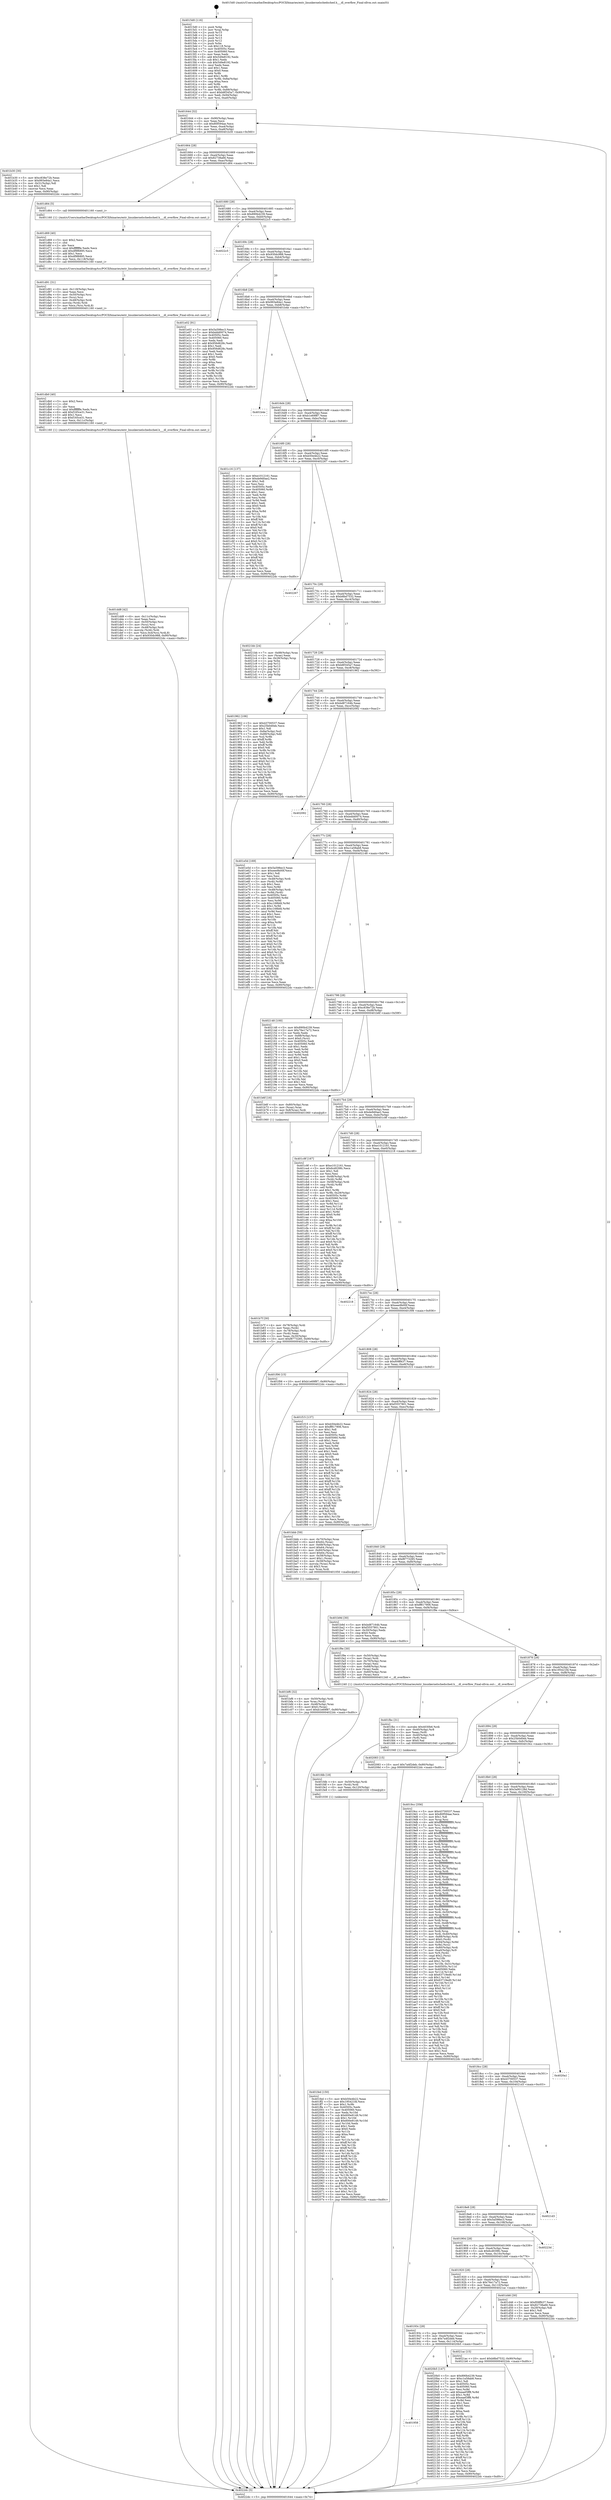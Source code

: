 digraph "0x4015d0" {
  label = "0x4015d0 (/mnt/c/Users/mathe/Desktop/tcc/POCII/binaries/extr_linuxkernelschedsched.h___dl_overflow_Final-ollvm.out::main(0))"
  labelloc = "t"
  node[shape=record]

  Entry [label="",width=0.3,height=0.3,shape=circle,fillcolor=black,style=filled]
  "0x401644" [label="{
     0x401644 [32]\l
     | [instrs]\l
     &nbsp;&nbsp;0x401644 \<+6\>: mov -0x90(%rbp),%eax\l
     &nbsp;&nbsp;0x40164a \<+2\>: mov %eax,%ecx\l
     &nbsp;&nbsp;0x40164c \<+6\>: sub $0x80f594ae,%ecx\l
     &nbsp;&nbsp;0x401652 \<+6\>: mov %eax,-0xa4(%rbp)\l
     &nbsp;&nbsp;0x401658 \<+6\>: mov %ecx,-0xa8(%rbp)\l
     &nbsp;&nbsp;0x40165e \<+6\>: je 0000000000401b30 \<main+0x560\>\l
  }"]
  "0x401b30" [label="{
     0x401b30 [30]\l
     | [instrs]\l
     &nbsp;&nbsp;0x401b30 \<+5\>: mov $0xc838e72b,%eax\l
     &nbsp;&nbsp;0x401b35 \<+5\>: mov $0x993e84a1,%ecx\l
     &nbsp;&nbsp;0x401b3a \<+3\>: mov -0x31(%rbp),%dl\l
     &nbsp;&nbsp;0x401b3d \<+3\>: test $0x1,%dl\l
     &nbsp;&nbsp;0x401b40 \<+3\>: cmovne %ecx,%eax\l
     &nbsp;&nbsp;0x401b43 \<+6\>: mov %eax,-0x90(%rbp)\l
     &nbsp;&nbsp;0x401b49 \<+5\>: jmp 00000000004022dc \<main+0xd0c\>\l
  }"]
  "0x401664" [label="{
     0x401664 [28]\l
     | [instrs]\l
     &nbsp;&nbsp;0x401664 \<+5\>: jmp 0000000000401669 \<main+0x99\>\l
     &nbsp;&nbsp;0x401669 \<+6\>: mov -0xa4(%rbp),%eax\l
     &nbsp;&nbsp;0x40166f \<+5\>: sub $0x82738a66,%eax\l
     &nbsp;&nbsp;0x401674 \<+6\>: mov %eax,-0xac(%rbp)\l
     &nbsp;&nbsp;0x40167a \<+6\>: je 0000000000401d64 \<main+0x794\>\l
  }"]
  Exit [label="",width=0.3,height=0.3,shape=circle,fillcolor=black,style=filled,peripheries=2]
  "0x401d64" [label="{
     0x401d64 [5]\l
     | [instrs]\l
     &nbsp;&nbsp;0x401d64 \<+5\>: call 0000000000401160 \<next_i\>\l
     | [calls]\l
     &nbsp;&nbsp;0x401160 \{1\} (/mnt/c/Users/mathe/Desktop/tcc/POCII/binaries/extr_linuxkernelschedsched.h___dl_overflow_Final-ollvm.out::next_i)\l
  }"]
  "0x401680" [label="{
     0x401680 [28]\l
     | [instrs]\l
     &nbsp;&nbsp;0x401680 \<+5\>: jmp 0000000000401685 \<main+0xb5\>\l
     &nbsp;&nbsp;0x401685 \<+6\>: mov -0xa4(%rbp),%eax\l
     &nbsp;&nbsp;0x40168b \<+5\>: sub $0x890b4239,%eax\l
     &nbsp;&nbsp;0x401690 \<+6\>: mov %eax,-0xb0(%rbp)\l
     &nbsp;&nbsp;0x401696 \<+6\>: je 00000000004022c5 \<main+0xcf5\>\l
  }"]
  "0x401958" [label="{
     0x401958\l
  }", style=dashed]
  "0x4022c5" [label="{
     0x4022c5\l
  }", style=dashed]
  "0x40169c" [label="{
     0x40169c [28]\l
     | [instrs]\l
     &nbsp;&nbsp;0x40169c \<+5\>: jmp 00000000004016a1 \<main+0xd1\>\l
     &nbsp;&nbsp;0x4016a1 \<+6\>: mov -0xa4(%rbp),%eax\l
     &nbsp;&nbsp;0x4016a7 \<+5\>: sub $0x930dc988,%eax\l
     &nbsp;&nbsp;0x4016ac \<+6\>: mov %eax,-0xb4(%rbp)\l
     &nbsp;&nbsp;0x4016b2 \<+6\>: je 0000000000401e02 \<main+0x832\>\l
  }"]
  "0x4020b5" [label="{
     0x4020b5 [147]\l
     | [instrs]\l
     &nbsp;&nbsp;0x4020b5 \<+5\>: mov $0x890b4239,%eax\l
     &nbsp;&nbsp;0x4020ba \<+5\>: mov $0xc1a58ab8,%ecx\l
     &nbsp;&nbsp;0x4020bf \<+2\>: mov $0x1,%dl\l
     &nbsp;&nbsp;0x4020c1 \<+7\>: mov 0x40505c,%esi\l
     &nbsp;&nbsp;0x4020c8 \<+7\>: mov 0x405060,%edi\l
     &nbsp;&nbsp;0x4020cf \<+3\>: mov %esi,%r8d\l
     &nbsp;&nbsp;0x4020d2 \<+7\>: add $0xeaef3ff8,%r8d\l
     &nbsp;&nbsp;0x4020d9 \<+4\>: sub $0x1,%r8d\l
     &nbsp;&nbsp;0x4020dd \<+7\>: sub $0xeaef3ff8,%r8d\l
     &nbsp;&nbsp;0x4020e4 \<+4\>: imul %r8d,%esi\l
     &nbsp;&nbsp;0x4020e8 \<+3\>: and $0x1,%esi\l
     &nbsp;&nbsp;0x4020eb \<+3\>: cmp $0x0,%esi\l
     &nbsp;&nbsp;0x4020ee \<+4\>: sete %r9b\l
     &nbsp;&nbsp;0x4020f2 \<+3\>: cmp $0xa,%edi\l
     &nbsp;&nbsp;0x4020f5 \<+4\>: setl %r10b\l
     &nbsp;&nbsp;0x4020f9 \<+3\>: mov %r9b,%r11b\l
     &nbsp;&nbsp;0x4020fc \<+4\>: xor $0xff,%r11b\l
     &nbsp;&nbsp;0x402100 \<+3\>: mov %r10b,%bl\l
     &nbsp;&nbsp;0x402103 \<+3\>: xor $0xff,%bl\l
     &nbsp;&nbsp;0x402106 \<+3\>: xor $0x1,%dl\l
     &nbsp;&nbsp;0x402109 \<+3\>: mov %r11b,%r14b\l
     &nbsp;&nbsp;0x40210c \<+4\>: and $0xff,%r14b\l
     &nbsp;&nbsp;0x402110 \<+3\>: and %dl,%r9b\l
     &nbsp;&nbsp;0x402113 \<+3\>: mov %bl,%r15b\l
     &nbsp;&nbsp;0x402116 \<+4\>: and $0xff,%r15b\l
     &nbsp;&nbsp;0x40211a \<+3\>: and %dl,%r10b\l
     &nbsp;&nbsp;0x40211d \<+3\>: or %r9b,%r14b\l
     &nbsp;&nbsp;0x402120 \<+3\>: or %r10b,%r15b\l
     &nbsp;&nbsp;0x402123 \<+3\>: xor %r15b,%r14b\l
     &nbsp;&nbsp;0x402126 \<+3\>: or %bl,%r11b\l
     &nbsp;&nbsp;0x402129 \<+4\>: xor $0xff,%r11b\l
     &nbsp;&nbsp;0x40212d \<+3\>: or $0x1,%dl\l
     &nbsp;&nbsp;0x402130 \<+3\>: and %dl,%r11b\l
     &nbsp;&nbsp;0x402133 \<+3\>: or %r11b,%r14b\l
     &nbsp;&nbsp;0x402136 \<+4\>: test $0x1,%r14b\l
     &nbsp;&nbsp;0x40213a \<+3\>: cmovne %ecx,%eax\l
     &nbsp;&nbsp;0x40213d \<+6\>: mov %eax,-0x90(%rbp)\l
     &nbsp;&nbsp;0x402143 \<+5\>: jmp 00000000004022dc \<main+0xd0c\>\l
  }"]
  "0x401e02" [label="{
     0x401e02 [91]\l
     | [instrs]\l
     &nbsp;&nbsp;0x401e02 \<+5\>: mov $0x5a598ec3,%eax\l
     &nbsp;&nbsp;0x401e07 \<+5\>: mov $0xbddd0074,%ecx\l
     &nbsp;&nbsp;0x401e0c \<+7\>: mov 0x40505c,%edx\l
     &nbsp;&nbsp;0x401e13 \<+7\>: mov 0x405060,%esi\l
     &nbsp;&nbsp;0x401e1a \<+2\>: mov %edx,%edi\l
     &nbsp;&nbsp;0x401e1c \<+6\>: add $0x956d628c,%edi\l
     &nbsp;&nbsp;0x401e22 \<+3\>: sub $0x1,%edi\l
     &nbsp;&nbsp;0x401e25 \<+6\>: sub $0x956d628c,%edi\l
     &nbsp;&nbsp;0x401e2b \<+3\>: imul %edi,%edx\l
     &nbsp;&nbsp;0x401e2e \<+3\>: and $0x1,%edx\l
     &nbsp;&nbsp;0x401e31 \<+3\>: cmp $0x0,%edx\l
     &nbsp;&nbsp;0x401e34 \<+4\>: sete %r8b\l
     &nbsp;&nbsp;0x401e38 \<+3\>: cmp $0xa,%esi\l
     &nbsp;&nbsp;0x401e3b \<+4\>: setl %r9b\l
     &nbsp;&nbsp;0x401e3f \<+3\>: mov %r8b,%r10b\l
     &nbsp;&nbsp;0x401e42 \<+3\>: and %r9b,%r10b\l
     &nbsp;&nbsp;0x401e45 \<+3\>: xor %r9b,%r8b\l
     &nbsp;&nbsp;0x401e48 \<+3\>: or %r8b,%r10b\l
     &nbsp;&nbsp;0x401e4b \<+4\>: test $0x1,%r10b\l
     &nbsp;&nbsp;0x401e4f \<+3\>: cmovne %ecx,%eax\l
     &nbsp;&nbsp;0x401e52 \<+6\>: mov %eax,-0x90(%rbp)\l
     &nbsp;&nbsp;0x401e58 \<+5\>: jmp 00000000004022dc \<main+0xd0c\>\l
  }"]
  "0x4016b8" [label="{
     0x4016b8 [28]\l
     | [instrs]\l
     &nbsp;&nbsp;0x4016b8 \<+5\>: jmp 00000000004016bd \<main+0xed\>\l
     &nbsp;&nbsp;0x4016bd \<+6\>: mov -0xa4(%rbp),%eax\l
     &nbsp;&nbsp;0x4016c3 \<+5\>: sub $0x993e84a1,%eax\l
     &nbsp;&nbsp;0x4016c8 \<+6\>: mov %eax,-0xb8(%rbp)\l
     &nbsp;&nbsp;0x4016ce \<+6\>: je 0000000000401b4e \<main+0x57e\>\l
  }"]
  "0x40193c" [label="{
     0x40193c [28]\l
     | [instrs]\l
     &nbsp;&nbsp;0x40193c \<+5\>: jmp 0000000000401941 \<main+0x371\>\l
     &nbsp;&nbsp;0x401941 \<+6\>: mov -0xa4(%rbp),%eax\l
     &nbsp;&nbsp;0x401947 \<+5\>: sub $0x7a4f2deb,%eax\l
     &nbsp;&nbsp;0x40194c \<+6\>: mov %eax,-0x114(%rbp)\l
     &nbsp;&nbsp;0x401952 \<+6\>: je 00000000004020b5 \<main+0xae5\>\l
  }"]
  "0x401b4e" [label="{
     0x401b4e\l
  }", style=dashed]
  "0x4016d4" [label="{
     0x4016d4 [28]\l
     | [instrs]\l
     &nbsp;&nbsp;0x4016d4 \<+5\>: jmp 00000000004016d9 \<main+0x109\>\l
     &nbsp;&nbsp;0x4016d9 \<+6\>: mov -0xa4(%rbp),%eax\l
     &nbsp;&nbsp;0x4016df \<+5\>: sub $0xb1e69f87,%eax\l
     &nbsp;&nbsp;0x4016e4 \<+6\>: mov %eax,-0xbc(%rbp)\l
     &nbsp;&nbsp;0x4016ea \<+6\>: je 0000000000401c16 \<main+0x646\>\l
  }"]
  "0x4021ac" [label="{
     0x4021ac [15]\l
     | [instrs]\l
     &nbsp;&nbsp;0x4021ac \<+10\>: movl $0xb8bd7532,-0x90(%rbp)\l
     &nbsp;&nbsp;0x4021b6 \<+5\>: jmp 00000000004022dc \<main+0xd0c\>\l
  }"]
  "0x401c16" [label="{
     0x401c16 [137]\l
     | [instrs]\l
     &nbsp;&nbsp;0x401c16 \<+5\>: mov $0xe1012161,%eax\l
     &nbsp;&nbsp;0x401c1b \<+5\>: mov $0xde9d0ae2,%ecx\l
     &nbsp;&nbsp;0x401c20 \<+2\>: mov $0x1,%dl\l
     &nbsp;&nbsp;0x401c22 \<+2\>: xor %esi,%esi\l
     &nbsp;&nbsp;0x401c24 \<+7\>: mov 0x40505c,%edi\l
     &nbsp;&nbsp;0x401c2b \<+8\>: mov 0x405060,%r8d\l
     &nbsp;&nbsp;0x401c33 \<+3\>: sub $0x1,%esi\l
     &nbsp;&nbsp;0x401c36 \<+3\>: mov %edi,%r9d\l
     &nbsp;&nbsp;0x401c39 \<+3\>: add %esi,%r9d\l
     &nbsp;&nbsp;0x401c3c \<+4\>: imul %r9d,%edi\l
     &nbsp;&nbsp;0x401c40 \<+3\>: and $0x1,%edi\l
     &nbsp;&nbsp;0x401c43 \<+3\>: cmp $0x0,%edi\l
     &nbsp;&nbsp;0x401c46 \<+4\>: sete %r10b\l
     &nbsp;&nbsp;0x401c4a \<+4\>: cmp $0xa,%r8d\l
     &nbsp;&nbsp;0x401c4e \<+4\>: setl %r11b\l
     &nbsp;&nbsp;0x401c52 \<+3\>: mov %r10b,%bl\l
     &nbsp;&nbsp;0x401c55 \<+3\>: xor $0xff,%bl\l
     &nbsp;&nbsp;0x401c58 \<+3\>: mov %r11b,%r14b\l
     &nbsp;&nbsp;0x401c5b \<+4\>: xor $0xff,%r14b\l
     &nbsp;&nbsp;0x401c5f \<+3\>: xor $0x0,%dl\l
     &nbsp;&nbsp;0x401c62 \<+3\>: mov %bl,%r15b\l
     &nbsp;&nbsp;0x401c65 \<+4\>: and $0x0,%r15b\l
     &nbsp;&nbsp;0x401c69 \<+3\>: and %dl,%r10b\l
     &nbsp;&nbsp;0x401c6c \<+3\>: mov %r14b,%r12b\l
     &nbsp;&nbsp;0x401c6f \<+4\>: and $0x0,%r12b\l
     &nbsp;&nbsp;0x401c73 \<+3\>: and %dl,%r11b\l
     &nbsp;&nbsp;0x401c76 \<+3\>: or %r10b,%r15b\l
     &nbsp;&nbsp;0x401c79 \<+3\>: or %r11b,%r12b\l
     &nbsp;&nbsp;0x401c7c \<+3\>: xor %r12b,%r15b\l
     &nbsp;&nbsp;0x401c7f \<+3\>: or %r14b,%bl\l
     &nbsp;&nbsp;0x401c82 \<+3\>: xor $0xff,%bl\l
     &nbsp;&nbsp;0x401c85 \<+3\>: or $0x0,%dl\l
     &nbsp;&nbsp;0x401c88 \<+2\>: and %dl,%bl\l
     &nbsp;&nbsp;0x401c8a \<+3\>: or %bl,%r15b\l
     &nbsp;&nbsp;0x401c8d \<+4\>: test $0x1,%r15b\l
     &nbsp;&nbsp;0x401c91 \<+3\>: cmovne %ecx,%eax\l
     &nbsp;&nbsp;0x401c94 \<+6\>: mov %eax,-0x90(%rbp)\l
     &nbsp;&nbsp;0x401c9a \<+5\>: jmp 00000000004022dc \<main+0xd0c\>\l
  }"]
  "0x4016f0" [label="{
     0x4016f0 [28]\l
     | [instrs]\l
     &nbsp;&nbsp;0x4016f0 \<+5\>: jmp 00000000004016f5 \<main+0x125\>\l
     &nbsp;&nbsp;0x4016f5 \<+6\>: mov -0xa4(%rbp),%eax\l
     &nbsp;&nbsp;0x4016fb \<+5\>: sub $0xb50e4b22,%eax\l
     &nbsp;&nbsp;0x401700 \<+6\>: mov %eax,-0xc0(%rbp)\l
     &nbsp;&nbsp;0x401706 \<+6\>: je 0000000000402267 \<main+0xc97\>\l
  }"]
  "0x401fed" [label="{
     0x401fed [150]\l
     | [instrs]\l
     &nbsp;&nbsp;0x401fed \<+5\>: mov $0xb50e4b22,%eax\l
     &nbsp;&nbsp;0x401ff2 \<+5\>: mov $0x195421fd,%ecx\l
     &nbsp;&nbsp;0x401ff7 \<+3\>: mov $0x1,%r9b\l
     &nbsp;&nbsp;0x401ffa \<+7\>: mov 0x40505c,%edx\l
     &nbsp;&nbsp;0x402001 \<+7\>: mov 0x405060,%esi\l
     &nbsp;&nbsp;0x402008 \<+3\>: mov %edx,%r10d\l
     &nbsp;&nbsp;0x40200b \<+7\>: sub $0x600e9149,%r10d\l
     &nbsp;&nbsp;0x402012 \<+4\>: sub $0x1,%r10d\l
     &nbsp;&nbsp;0x402016 \<+7\>: add $0x600e9149,%r10d\l
     &nbsp;&nbsp;0x40201d \<+4\>: imul %r10d,%edx\l
     &nbsp;&nbsp;0x402021 \<+3\>: and $0x1,%edx\l
     &nbsp;&nbsp;0x402024 \<+3\>: cmp $0x0,%edx\l
     &nbsp;&nbsp;0x402027 \<+4\>: sete %r11b\l
     &nbsp;&nbsp;0x40202b \<+3\>: cmp $0xa,%esi\l
     &nbsp;&nbsp;0x40202e \<+3\>: setl %bl\l
     &nbsp;&nbsp;0x402031 \<+3\>: mov %r11b,%r14b\l
     &nbsp;&nbsp;0x402034 \<+4\>: xor $0xff,%r14b\l
     &nbsp;&nbsp;0x402038 \<+3\>: mov %bl,%r15b\l
     &nbsp;&nbsp;0x40203b \<+4\>: xor $0xff,%r15b\l
     &nbsp;&nbsp;0x40203f \<+4\>: xor $0x1,%r9b\l
     &nbsp;&nbsp;0x402043 \<+3\>: mov %r14b,%r12b\l
     &nbsp;&nbsp;0x402046 \<+4\>: and $0xff,%r12b\l
     &nbsp;&nbsp;0x40204a \<+3\>: and %r9b,%r11b\l
     &nbsp;&nbsp;0x40204d \<+3\>: mov %r15b,%r13b\l
     &nbsp;&nbsp;0x402050 \<+4\>: and $0xff,%r13b\l
     &nbsp;&nbsp;0x402054 \<+3\>: and %r9b,%bl\l
     &nbsp;&nbsp;0x402057 \<+3\>: or %r11b,%r12b\l
     &nbsp;&nbsp;0x40205a \<+3\>: or %bl,%r13b\l
     &nbsp;&nbsp;0x40205d \<+3\>: xor %r13b,%r12b\l
     &nbsp;&nbsp;0x402060 \<+3\>: or %r15b,%r14b\l
     &nbsp;&nbsp;0x402063 \<+4\>: xor $0xff,%r14b\l
     &nbsp;&nbsp;0x402067 \<+4\>: or $0x1,%r9b\l
     &nbsp;&nbsp;0x40206b \<+3\>: and %r9b,%r14b\l
     &nbsp;&nbsp;0x40206e \<+3\>: or %r14b,%r12b\l
     &nbsp;&nbsp;0x402071 \<+4\>: test $0x1,%r12b\l
     &nbsp;&nbsp;0x402075 \<+3\>: cmovne %ecx,%eax\l
     &nbsp;&nbsp;0x402078 \<+6\>: mov %eax,-0x90(%rbp)\l
     &nbsp;&nbsp;0x40207e \<+5\>: jmp 00000000004022dc \<main+0xd0c\>\l
  }"]
  "0x402267" [label="{
     0x402267\l
  }", style=dashed]
  "0x40170c" [label="{
     0x40170c [28]\l
     | [instrs]\l
     &nbsp;&nbsp;0x40170c \<+5\>: jmp 0000000000401711 \<main+0x141\>\l
     &nbsp;&nbsp;0x401711 \<+6\>: mov -0xa4(%rbp),%eax\l
     &nbsp;&nbsp;0x401717 \<+5\>: sub $0xb8bd7532,%eax\l
     &nbsp;&nbsp;0x40171c \<+6\>: mov %eax,-0xc4(%rbp)\l
     &nbsp;&nbsp;0x401722 \<+6\>: je 00000000004021bb \<main+0xbeb\>\l
  }"]
  "0x401fdb" [label="{
     0x401fdb [18]\l
     | [instrs]\l
     &nbsp;&nbsp;0x401fdb \<+4\>: mov -0x50(%rbp),%rdi\l
     &nbsp;&nbsp;0x401fdf \<+3\>: mov (%rdi),%rdi\l
     &nbsp;&nbsp;0x401fe2 \<+6\>: mov %eax,-0x120(%rbp)\l
     &nbsp;&nbsp;0x401fe8 \<+5\>: call 0000000000401030 \<free@plt\>\l
     | [calls]\l
     &nbsp;&nbsp;0x401030 \{1\} (unknown)\l
  }"]
  "0x4021bb" [label="{
     0x4021bb [24]\l
     | [instrs]\l
     &nbsp;&nbsp;0x4021bb \<+7\>: mov -0x88(%rbp),%rax\l
     &nbsp;&nbsp;0x4021c2 \<+2\>: mov (%rax),%eax\l
     &nbsp;&nbsp;0x4021c4 \<+4\>: lea -0x28(%rbp),%rsp\l
     &nbsp;&nbsp;0x4021c8 \<+1\>: pop %rbx\l
     &nbsp;&nbsp;0x4021c9 \<+2\>: pop %r12\l
     &nbsp;&nbsp;0x4021cb \<+2\>: pop %r13\l
     &nbsp;&nbsp;0x4021cd \<+2\>: pop %r14\l
     &nbsp;&nbsp;0x4021cf \<+2\>: pop %r15\l
     &nbsp;&nbsp;0x4021d1 \<+1\>: pop %rbp\l
     &nbsp;&nbsp;0x4021d2 \<+1\>: ret\l
  }"]
  "0x401728" [label="{
     0x401728 [28]\l
     | [instrs]\l
     &nbsp;&nbsp;0x401728 \<+5\>: jmp 000000000040172d \<main+0x15d\>\l
     &nbsp;&nbsp;0x40172d \<+6\>: mov -0xa4(%rbp),%eax\l
     &nbsp;&nbsp;0x401733 \<+5\>: sub $0xb8f345a7,%eax\l
     &nbsp;&nbsp;0x401738 \<+6\>: mov %eax,-0xc8(%rbp)\l
     &nbsp;&nbsp;0x40173e \<+6\>: je 0000000000401962 \<main+0x392\>\l
  }"]
  "0x401fbc" [label="{
     0x401fbc [31]\l
     | [instrs]\l
     &nbsp;&nbsp;0x401fbc \<+10\>: movabs $0x4030b6,%rdi\l
     &nbsp;&nbsp;0x401fc6 \<+4\>: mov -0x40(%rbp),%r8\l
     &nbsp;&nbsp;0x401fca \<+3\>: mov %eax,(%r8)\l
     &nbsp;&nbsp;0x401fcd \<+4\>: mov -0x40(%rbp),%r8\l
     &nbsp;&nbsp;0x401fd1 \<+3\>: mov (%r8),%esi\l
     &nbsp;&nbsp;0x401fd4 \<+2\>: mov $0x0,%al\l
     &nbsp;&nbsp;0x401fd6 \<+5\>: call 0000000000401040 \<printf@plt\>\l
     | [calls]\l
     &nbsp;&nbsp;0x401040 \{1\} (unknown)\l
  }"]
  "0x401962" [label="{
     0x401962 [106]\l
     | [instrs]\l
     &nbsp;&nbsp;0x401962 \<+5\>: mov $0x43700537,%eax\l
     &nbsp;&nbsp;0x401967 \<+5\>: mov $0x25b0d0eb,%ecx\l
     &nbsp;&nbsp;0x40196c \<+2\>: mov $0x1,%dl\l
     &nbsp;&nbsp;0x40196e \<+7\>: mov -0x8a(%rbp),%sil\l
     &nbsp;&nbsp;0x401975 \<+7\>: mov -0x89(%rbp),%dil\l
     &nbsp;&nbsp;0x40197c \<+3\>: mov %sil,%r8b\l
     &nbsp;&nbsp;0x40197f \<+4\>: xor $0xff,%r8b\l
     &nbsp;&nbsp;0x401983 \<+3\>: mov %dil,%r9b\l
     &nbsp;&nbsp;0x401986 \<+4\>: xor $0xff,%r9b\l
     &nbsp;&nbsp;0x40198a \<+3\>: xor $0x0,%dl\l
     &nbsp;&nbsp;0x40198d \<+3\>: mov %r8b,%r10b\l
     &nbsp;&nbsp;0x401990 \<+4\>: and $0x0,%r10b\l
     &nbsp;&nbsp;0x401994 \<+3\>: and %dl,%sil\l
     &nbsp;&nbsp;0x401997 \<+3\>: mov %r9b,%r11b\l
     &nbsp;&nbsp;0x40199a \<+4\>: and $0x0,%r11b\l
     &nbsp;&nbsp;0x40199e \<+3\>: and %dl,%dil\l
     &nbsp;&nbsp;0x4019a1 \<+3\>: or %sil,%r10b\l
     &nbsp;&nbsp;0x4019a4 \<+3\>: or %dil,%r11b\l
     &nbsp;&nbsp;0x4019a7 \<+3\>: xor %r11b,%r10b\l
     &nbsp;&nbsp;0x4019aa \<+3\>: or %r9b,%r8b\l
     &nbsp;&nbsp;0x4019ad \<+4\>: xor $0xff,%r8b\l
     &nbsp;&nbsp;0x4019b1 \<+3\>: or $0x0,%dl\l
     &nbsp;&nbsp;0x4019b4 \<+3\>: and %dl,%r8b\l
     &nbsp;&nbsp;0x4019b7 \<+3\>: or %r8b,%r10b\l
     &nbsp;&nbsp;0x4019ba \<+4\>: test $0x1,%r10b\l
     &nbsp;&nbsp;0x4019be \<+3\>: cmovne %ecx,%eax\l
     &nbsp;&nbsp;0x4019c1 \<+6\>: mov %eax,-0x90(%rbp)\l
     &nbsp;&nbsp;0x4019c7 \<+5\>: jmp 00000000004022dc \<main+0xd0c\>\l
  }"]
  "0x401744" [label="{
     0x401744 [28]\l
     | [instrs]\l
     &nbsp;&nbsp;0x401744 \<+5\>: jmp 0000000000401749 \<main+0x179\>\l
     &nbsp;&nbsp;0x401749 \<+6\>: mov -0xa4(%rbp),%eax\l
     &nbsp;&nbsp;0x40174f \<+5\>: sub $0xbd87164b,%eax\l
     &nbsp;&nbsp;0x401754 \<+6\>: mov %eax,-0xcc(%rbp)\l
     &nbsp;&nbsp;0x40175a \<+6\>: je 0000000000402092 \<main+0xac2\>\l
  }"]
  "0x4022dc" [label="{
     0x4022dc [5]\l
     | [instrs]\l
     &nbsp;&nbsp;0x4022dc \<+5\>: jmp 0000000000401644 \<main+0x74\>\l
  }"]
  "0x4015d0" [label="{
     0x4015d0 [116]\l
     | [instrs]\l
     &nbsp;&nbsp;0x4015d0 \<+1\>: push %rbp\l
     &nbsp;&nbsp;0x4015d1 \<+3\>: mov %rsp,%rbp\l
     &nbsp;&nbsp;0x4015d4 \<+2\>: push %r15\l
     &nbsp;&nbsp;0x4015d6 \<+2\>: push %r14\l
     &nbsp;&nbsp;0x4015d8 \<+2\>: push %r13\l
     &nbsp;&nbsp;0x4015da \<+2\>: push %r12\l
     &nbsp;&nbsp;0x4015dc \<+1\>: push %rbx\l
     &nbsp;&nbsp;0x4015dd \<+7\>: sub $0x118,%rsp\l
     &nbsp;&nbsp;0x4015e4 \<+7\>: mov 0x40505c,%eax\l
     &nbsp;&nbsp;0x4015eb \<+7\>: mov 0x405060,%ecx\l
     &nbsp;&nbsp;0x4015f2 \<+2\>: mov %eax,%edx\l
     &nbsp;&nbsp;0x4015f4 \<+6\>: add $0x549e8192,%edx\l
     &nbsp;&nbsp;0x4015fa \<+3\>: sub $0x1,%edx\l
     &nbsp;&nbsp;0x4015fd \<+6\>: sub $0x549e8192,%edx\l
     &nbsp;&nbsp;0x401603 \<+3\>: imul %edx,%eax\l
     &nbsp;&nbsp;0x401606 \<+3\>: and $0x1,%eax\l
     &nbsp;&nbsp;0x401609 \<+3\>: cmp $0x0,%eax\l
     &nbsp;&nbsp;0x40160c \<+4\>: sete %r8b\l
     &nbsp;&nbsp;0x401610 \<+4\>: and $0x1,%r8b\l
     &nbsp;&nbsp;0x401614 \<+7\>: mov %r8b,-0x8a(%rbp)\l
     &nbsp;&nbsp;0x40161b \<+3\>: cmp $0xa,%ecx\l
     &nbsp;&nbsp;0x40161e \<+4\>: setl %r8b\l
     &nbsp;&nbsp;0x401622 \<+4\>: and $0x1,%r8b\l
     &nbsp;&nbsp;0x401626 \<+7\>: mov %r8b,-0x89(%rbp)\l
     &nbsp;&nbsp;0x40162d \<+10\>: movl $0xb8f345a7,-0x90(%rbp)\l
     &nbsp;&nbsp;0x401637 \<+6\>: mov %edi,-0x94(%rbp)\l
     &nbsp;&nbsp;0x40163d \<+7\>: mov %rsi,-0xa0(%rbp)\l
  }"]
  "0x401dd8" [label="{
     0x401dd8 [42]\l
     | [instrs]\l
     &nbsp;&nbsp;0x401dd8 \<+6\>: mov -0x11c(%rbp),%ecx\l
     &nbsp;&nbsp;0x401dde \<+3\>: imul %eax,%ecx\l
     &nbsp;&nbsp;0x401de1 \<+4\>: mov -0x50(%rbp),%rsi\l
     &nbsp;&nbsp;0x401de5 \<+3\>: mov (%rsi),%rsi\l
     &nbsp;&nbsp;0x401de8 \<+4\>: mov -0x48(%rbp),%rdi\l
     &nbsp;&nbsp;0x401dec \<+3\>: movslq (%rdi),%rdi\l
     &nbsp;&nbsp;0x401def \<+4\>: mov %ecx,0x4(%rsi,%rdi,8)\l
     &nbsp;&nbsp;0x401df3 \<+10\>: movl $0x930dc988,-0x90(%rbp)\l
     &nbsp;&nbsp;0x401dfd \<+5\>: jmp 00000000004022dc \<main+0xd0c\>\l
  }"]
  "0x402092" [label="{
     0x402092\l
  }", style=dashed]
  "0x401760" [label="{
     0x401760 [28]\l
     | [instrs]\l
     &nbsp;&nbsp;0x401760 \<+5\>: jmp 0000000000401765 \<main+0x195\>\l
     &nbsp;&nbsp;0x401765 \<+6\>: mov -0xa4(%rbp),%eax\l
     &nbsp;&nbsp;0x40176b \<+5\>: sub $0xbddd0074,%eax\l
     &nbsp;&nbsp;0x401770 \<+6\>: mov %eax,-0xd0(%rbp)\l
     &nbsp;&nbsp;0x401776 \<+6\>: je 0000000000401e5d \<main+0x88d\>\l
  }"]
  "0x401db0" [label="{
     0x401db0 [40]\l
     | [instrs]\l
     &nbsp;&nbsp;0x401db0 \<+5\>: mov $0x2,%ecx\l
     &nbsp;&nbsp;0x401db5 \<+1\>: cltd\l
     &nbsp;&nbsp;0x401db6 \<+2\>: idiv %ecx\l
     &nbsp;&nbsp;0x401db8 \<+6\>: imul $0xfffffffe,%edx,%ecx\l
     &nbsp;&nbsp;0x401dbe \<+6\>: add $0xf165ce31,%ecx\l
     &nbsp;&nbsp;0x401dc4 \<+3\>: add $0x1,%ecx\l
     &nbsp;&nbsp;0x401dc7 \<+6\>: sub $0xf165ce31,%ecx\l
     &nbsp;&nbsp;0x401dcd \<+6\>: mov %ecx,-0x11c(%rbp)\l
     &nbsp;&nbsp;0x401dd3 \<+5\>: call 0000000000401160 \<next_i\>\l
     | [calls]\l
     &nbsp;&nbsp;0x401160 \{1\} (/mnt/c/Users/mathe/Desktop/tcc/POCII/binaries/extr_linuxkernelschedsched.h___dl_overflow_Final-ollvm.out::next_i)\l
  }"]
  "0x401e5d" [label="{
     0x401e5d [169]\l
     | [instrs]\l
     &nbsp;&nbsp;0x401e5d \<+5\>: mov $0x5a598ec3,%eax\l
     &nbsp;&nbsp;0x401e62 \<+5\>: mov $0xeee9b00f,%ecx\l
     &nbsp;&nbsp;0x401e67 \<+2\>: mov $0x1,%dl\l
     &nbsp;&nbsp;0x401e69 \<+2\>: xor %esi,%esi\l
     &nbsp;&nbsp;0x401e6b \<+4\>: mov -0x48(%rbp),%rdi\l
     &nbsp;&nbsp;0x401e6f \<+3\>: mov (%rdi),%r8d\l
     &nbsp;&nbsp;0x401e72 \<+3\>: sub $0x1,%esi\l
     &nbsp;&nbsp;0x401e75 \<+3\>: sub %esi,%r8d\l
     &nbsp;&nbsp;0x401e78 \<+4\>: mov -0x48(%rbp),%rdi\l
     &nbsp;&nbsp;0x401e7c \<+3\>: mov %r8d,(%rdi)\l
     &nbsp;&nbsp;0x401e7f \<+7\>: mov 0x40505c,%esi\l
     &nbsp;&nbsp;0x401e86 \<+8\>: mov 0x405060,%r8d\l
     &nbsp;&nbsp;0x401e8e \<+3\>: mov %esi,%r9d\l
     &nbsp;&nbsp;0x401e91 \<+7\>: sub $0xc168bfd,%r9d\l
     &nbsp;&nbsp;0x401e98 \<+4\>: sub $0x1,%r9d\l
     &nbsp;&nbsp;0x401e9c \<+7\>: add $0xc168bfd,%r9d\l
     &nbsp;&nbsp;0x401ea3 \<+4\>: imul %r9d,%esi\l
     &nbsp;&nbsp;0x401ea7 \<+3\>: and $0x1,%esi\l
     &nbsp;&nbsp;0x401eaa \<+3\>: cmp $0x0,%esi\l
     &nbsp;&nbsp;0x401ead \<+4\>: sete %r10b\l
     &nbsp;&nbsp;0x401eb1 \<+4\>: cmp $0xa,%r8d\l
     &nbsp;&nbsp;0x401eb5 \<+4\>: setl %r11b\l
     &nbsp;&nbsp;0x401eb9 \<+3\>: mov %r10b,%bl\l
     &nbsp;&nbsp;0x401ebc \<+3\>: xor $0xff,%bl\l
     &nbsp;&nbsp;0x401ebf \<+3\>: mov %r11b,%r14b\l
     &nbsp;&nbsp;0x401ec2 \<+4\>: xor $0xff,%r14b\l
     &nbsp;&nbsp;0x401ec6 \<+3\>: xor $0x0,%dl\l
     &nbsp;&nbsp;0x401ec9 \<+3\>: mov %bl,%r15b\l
     &nbsp;&nbsp;0x401ecc \<+4\>: and $0x0,%r15b\l
     &nbsp;&nbsp;0x401ed0 \<+3\>: and %dl,%r10b\l
     &nbsp;&nbsp;0x401ed3 \<+3\>: mov %r14b,%r12b\l
     &nbsp;&nbsp;0x401ed6 \<+4\>: and $0x0,%r12b\l
     &nbsp;&nbsp;0x401eda \<+3\>: and %dl,%r11b\l
     &nbsp;&nbsp;0x401edd \<+3\>: or %r10b,%r15b\l
     &nbsp;&nbsp;0x401ee0 \<+3\>: or %r11b,%r12b\l
     &nbsp;&nbsp;0x401ee3 \<+3\>: xor %r12b,%r15b\l
     &nbsp;&nbsp;0x401ee6 \<+3\>: or %r14b,%bl\l
     &nbsp;&nbsp;0x401ee9 \<+3\>: xor $0xff,%bl\l
     &nbsp;&nbsp;0x401eec \<+3\>: or $0x0,%dl\l
     &nbsp;&nbsp;0x401eef \<+2\>: and %dl,%bl\l
     &nbsp;&nbsp;0x401ef1 \<+3\>: or %bl,%r15b\l
     &nbsp;&nbsp;0x401ef4 \<+4\>: test $0x1,%r15b\l
     &nbsp;&nbsp;0x401ef8 \<+3\>: cmovne %ecx,%eax\l
     &nbsp;&nbsp;0x401efb \<+6\>: mov %eax,-0x90(%rbp)\l
     &nbsp;&nbsp;0x401f01 \<+5\>: jmp 00000000004022dc \<main+0xd0c\>\l
  }"]
  "0x40177c" [label="{
     0x40177c [28]\l
     | [instrs]\l
     &nbsp;&nbsp;0x40177c \<+5\>: jmp 0000000000401781 \<main+0x1b1\>\l
     &nbsp;&nbsp;0x401781 \<+6\>: mov -0xa4(%rbp),%eax\l
     &nbsp;&nbsp;0x401787 \<+5\>: sub $0xc1a58ab8,%eax\l
     &nbsp;&nbsp;0x40178c \<+6\>: mov %eax,-0xd4(%rbp)\l
     &nbsp;&nbsp;0x401792 \<+6\>: je 0000000000402148 \<main+0xb78\>\l
  }"]
  "0x401d91" [label="{
     0x401d91 [31]\l
     | [instrs]\l
     &nbsp;&nbsp;0x401d91 \<+6\>: mov -0x118(%rbp),%ecx\l
     &nbsp;&nbsp;0x401d97 \<+3\>: imul %eax,%ecx\l
     &nbsp;&nbsp;0x401d9a \<+4\>: mov -0x50(%rbp),%rsi\l
     &nbsp;&nbsp;0x401d9e \<+3\>: mov (%rsi),%rsi\l
     &nbsp;&nbsp;0x401da1 \<+4\>: mov -0x48(%rbp),%rdi\l
     &nbsp;&nbsp;0x401da5 \<+3\>: movslq (%rdi),%rdi\l
     &nbsp;&nbsp;0x401da8 \<+3\>: mov %ecx,(%rsi,%rdi,8)\l
     &nbsp;&nbsp;0x401dab \<+5\>: call 0000000000401160 \<next_i\>\l
     | [calls]\l
     &nbsp;&nbsp;0x401160 \{1\} (/mnt/c/Users/mathe/Desktop/tcc/POCII/binaries/extr_linuxkernelschedsched.h___dl_overflow_Final-ollvm.out::next_i)\l
  }"]
  "0x402148" [label="{
     0x402148 [100]\l
     | [instrs]\l
     &nbsp;&nbsp;0x402148 \<+5\>: mov $0x890b4239,%eax\l
     &nbsp;&nbsp;0x40214d \<+5\>: mov $0x76e17a72,%ecx\l
     &nbsp;&nbsp;0x402152 \<+2\>: xor %edx,%edx\l
     &nbsp;&nbsp;0x402154 \<+7\>: mov -0x88(%rbp),%rsi\l
     &nbsp;&nbsp;0x40215b \<+6\>: movl $0x0,(%rsi)\l
     &nbsp;&nbsp;0x402161 \<+7\>: mov 0x40505c,%edi\l
     &nbsp;&nbsp;0x402168 \<+8\>: mov 0x405060,%r8d\l
     &nbsp;&nbsp;0x402170 \<+3\>: sub $0x1,%edx\l
     &nbsp;&nbsp;0x402173 \<+3\>: mov %edi,%r9d\l
     &nbsp;&nbsp;0x402176 \<+3\>: add %edx,%r9d\l
     &nbsp;&nbsp;0x402179 \<+4\>: imul %r9d,%edi\l
     &nbsp;&nbsp;0x40217d \<+3\>: and $0x1,%edi\l
     &nbsp;&nbsp;0x402180 \<+3\>: cmp $0x0,%edi\l
     &nbsp;&nbsp;0x402183 \<+4\>: sete %r10b\l
     &nbsp;&nbsp;0x402187 \<+4\>: cmp $0xa,%r8d\l
     &nbsp;&nbsp;0x40218b \<+4\>: setl %r11b\l
     &nbsp;&nbsp;0x40218f \<+3\>: mov %r10b,%bl\l
     &nbsp;&nbsp;0x402192 \<+3\>: and %r11b,%bl\l
     &nbsp;&nbsp;0x402195 \<+3\>: xor %r11b,%r10b\l
     &nbsp;&nbsp;0x402198 \<+3\>: or %r10b,%bl\l
     &nbsp;&nbsp;0x40219b \<+3\>: test $0x1,%bl\l
     &nbsp;&nbsp;0x40219e \<+3\>: cmovne %ecx,%eax\l
     &nbsp;&nbsp;0x4021a1 \<+6\>: mov %eax,-0x90(%rbp)\l
     &nbsp;&nbsp;0x4021a7 \<+5\>: jmp 00000000004022dc \<main+0xd0c\>\l
  }"]
  "0x401798" [label="{
     0x401798 [28]\l
     | [instrs]\l
     &nbsp;&nbsp;0x401798 \<+5\>: jmp 000000000040179d \<main+0x1cd\>\l
     &nbsp;&nbsp;0x40179d \<+6\>: mov -0xa4(%rbp),%eax\l
     &nbsp;&nbsp;0x4017a3 \<+5\>: sub $0xc838e72b,%eax\l
     &nbsp;&nbsp;0x4017a8 \<+6\>: mov %eax,-0xd8(%rbp)\l
     &nbsp;&nbsp;0x4017ae \<+6\>: je 0000000000401b6f \<main+0x59f\>\l
  }"]
  "0x401d69" [label="{
     0x401d69 [40]\l
     | [instrs]\l
     &nbsp;&nbsp;0x401d69 \<+5\>: mov $0x2,%ecx\l
     &nbsp;&nbsp;0x401d6e \<+1\>: cltd\l
     &nbsp;&nbsp;0x401d6f \<+2\>: idiv %ecx\l
     &nbsp;&nbsp;0x401d71 \<+6\>: imul $0xfffffffe,%edx,%ecx\l
     &nbsp;&nbsp;0x401d77 \<+6\>: add $0xdf9f6895,%ecx\l
     &nbsp;&nbsp;0x401d7d \<+3\>: add $0x1,%ecx\l
     &nbsp;&nbsp;0x401d80 \<+6\>: sub $0xdf9f6895,%ecx\l
     &nbsp;&nbsp;0x401d86 \<+6\>: mov %ecx,-0x118(%rbp)\l
     &nbsp;&nbsp;0x401d8c \<+5\>: call 0000000000401160 \<next_i\>\l
     | [calls]\l
     &nbsp;&nbsp;0x401160 \{1\} (/mnt/c/Users/mathe/Desktop/tcc/POCII/binaries/extr_linuxkernelschedsched.h___dl_overflow_Final-ollvm.out::next_i)\l
  }"]
  "0x401b6f" [label="{
     0x401b6f [16]\l
     | [instrs]\l
     &nbsp;&nbsp;0x401b6f \<+4\>: mov -0x80(%rbp),%rax\l
     &nbsp;&nbsp;0x401b73 \<+3\>: mov (%rax),%rax\l
     &nbsp;&nbsp;0x401b76 \<+4\>: mov 0x8(%rax),%rdi\l
     &nbsp;&nbsp;0x401b7a \<+5\>: call 0000000000401060 \<atoi@plt\>\l
     | [calls]\l
     &nbsp;&nbsp;0x401060 \{1\} (unknown)\l
  }"]
  "0x4017b4" [label="{
     0x4017b4 [28]\l
     | [instrs]\l
     &nbsp;&nbsp;0x4017b4 \<+5\>: jmp 00000000004017b9 \<main+0x1e9\>\l
     &nbsp;&nbsp;0x4017b9 \<+6\>: mov -0xa4(%rbp),%eax\l
     &nbsp;&nbsp;0x4017bf \<+5\>: sub $0xde9d0ae2,%eax\l
     &nbsp;&nbsp;0x4017c4 \<+6\>: mov %eax,-0xdc(%rbp)\l
     &nbsp;&nbsp;0x4017ca \<+6\>: je 0000000000401c9f \<main+0x6cf\>\l
  }"]
  "0x401920" [label="{
     0x401920 [28]\l
     | [instrs]\l
     &nbsp;&nbsp;0x401920 \<+5\>: jmp 0000000000401925 \<main+0x355\>\l
     &nbsp;&nbsp;0x401925 \<+6\>: mov -0xa4(%rbp),%eax\l
     &nbsp;&nbsp;0x40192b \<+5\>: sub $0x76e17a72,%eax\l
     &nbsp;&nbsp;0x401930 \<+6\>: mov %eax,-0x110(%rbp)\l
     &nbsp;&nbsp;0x401936 \<+6\>: je 00000000004021ac \<main+0xbdc\>\l
  }"]
  "0x401c9f" [label="{
     0x401c9f [167]\l
     | [instrs]\l
     &nbsp;&nbsp;0x401c9f \<+5\>: mov $0xe1012161,%eax\l
     &nbsp;&nbsp;0x401ca4 \<+5\>: mov $0x6cd039fc,%ecx\l
     &nbsp;&nbsp;0x401ca9 \<+2\>: mov $0x1,%dl\l
     &nbsp;&nbsp;0x401cab \<+2\>: xor %esi,%esi\l
     &nbsp;&nbsp;0x401cad \<+4\>: mov -0x48(%rbp),%rdi\l
     &nbsp;&nbsp;0x401cb1 \<+3\>: mov (%rdi),%r8d\l
     &nbsp;&nbsp;0x401cb4 \<+4\>: mov -0x58(%rbp),%rdi\l
     &nbsp;&nbsp;0x401cb8 \<+3\>: cmp (%rdi),%r8d\l
     &nbsp;&nbsp;0x401cbb \<+4\>: setl %r9b\l
     &nbsp;&nbsp;0x401cbf \<+4\>: and $0x1,%r9b\l
     &nbsp;&nbsp;0x401cc3 \<+4\>: mov %r9b,-0x29(%rbp)\l
     &nbsp;&nbsp;0x401cc7 \<+8\>: mov 0x40505c,%r8d\l
     &nbsp;&nbsp;0x401ccf \<+8\>: mov 0x405060,%r10d\l
     &nbsp;&nbsp;0x401cd7 \<+3\>: sub $0x1,%esi\l
     &nbsp;&nbsp;0x401cda \<+3\>: mov %r8d,%r11d\l
     &nbsp;&nbsp;0x401cdd \<+3\>: add %esi,%r11d\l
     &nbsp;&nbsp;0x401ce0 \<+4\>: imul %r11d,%r8d\l
     &nbsp;&nbsp;0x401ce4 \<+4\>: and $0x1,%r8d\l
     &nbsp;&nbsp;0x401ce8 \<+4\>: cmp $0x0,%r8d\l
     &nbsp;&nbsp;0x401cec \<+4\>: sete %r9b\l
     &nbsp;&nbsp;0x401cf0 \<+4\>: cmp $0xa,%r10d\l
     &nbsp;&nbsp;0x401cf4 \<+3\>: setl %bl\l
     &nbsp;&nbsp;0x401cf7 \<+3\>: mov %r9b,%r14b\l
     &nbsp;&nbsp;0x401cfa \<+4\>: xor $0xff,%r14b\l
     &nbsp;&nbsp;0x401cfe \<+3\>: mov %bl,%r15b\l
     &nbsp;&nbsp;0x401d01 \<+4\>: xor $0xff,%r15b\l
     &nbsp;&nbsp;0x401d05 \<+3\>: xor $0x0,%dl\l
     &nbsp;&nbsp;0x401d08 \<+3\>: mov %r14b,%r12b\l
     &nbsp;&nbsp;0x401d0b \<+4\>: and $0x0,%r12b\l
     &nbsp;&nbsp;0x401d0f \<+3\>: and %dl,%r9b\l
     &nbsp;&nbsp;0x401d12 \<+3\>: mov %r15b,%r13b\l
     &nbsp;&nbsp;0x401d15 \<+4\>: and $0x0,%r13b\l
     &nbsp;&nbsp;0x401d19 \<+2\>: and %dl,%bl\l
     &nbsp;&nbsp;0x401d1b \<+3\>: or %r9b,%r12b\l
     &nbsp;&nbsp;0x401d1e \<+3\>: or %bl,%r13b\l
     &nbsp;&nbsp;0x401d21 \<+3\>: xor %r13b,%r12b\l
     &nbsp;&nbsp;0x401d24 \<+3\>: or %r15b,%r14b\l
     &nbsp;&nbsp;0x401d27 \<+4\>: xor $0xff,%r14b\l
     &nbsp;&nbsp;0x401d2b \<+3\>: or $0x0,%dl\l
     &nbsp;&nbsp;0x401d2e \<+3\>: and %dl,%r14b\l
     &nbsp;&nbsp;0x401d31 \<+3\>: or %r14b,%r12b\l
     &nbsp;&nbsp;0x401d34 \<+4\>: test $0x1,%r12b\l
     &nbsp;&nbsp;0x401d38 \<+3\>: cmovne %ecx,%eax\l
     &nbsp;&nbsp;0x401d3b \<+6\>: mov %eax,-0x90(%rbp)\l
     &nbsp;&nbsp;0x401d41 \<+5\>: jmp 00000000004022dc \<main+0xd0c\>\l
  }"]
  "0x4017d0" [label="{
     0x4017d0 [28]\l
     | [instrs]\l
     &nbsp;&nbsp;0x4017d0 \<+5\>: jmp 00000000004017d5 \<main+0x205\>\l
     &nbsp;&nbsp;0x4017d5 \<+6\>: mov -0xa4(%rbp),%eax\l
     &nbsp;&nbsp;0x4017db \<+5\>: sub $0xe1012161,%eax\l
     &nbsp;&nbsp;0x4017e0 \<+6\>: mov %eax,-0xe0(%rbp)\l
     &nbsp;&nbsp;0x4017e6 \<+6\>: je 0000000000402218 \<main+0xc48\>\l
  }"]
  "0x401d46" [label="{
     0x401d46 [30]\l
     | [instrs]\l
     &nbsp;&nbsp;0x401d46 \<+5\>: mov $0xf09ff437,%eax\l
     &nbsp;&nbsp;0x401d4b \<+5\>: mov $0x82738a66,%ecx\l
     &nbsp;&nbsp;0x401d50 \<+3\>: mov -0x29(%rbp),%dl\l
     &nbsp;&nbsp;0x401d53 \<+3\>: test $0x1,%dl\l
     &nbsp;&nbsp;0x401d56 \<+3\>: cmovne %ecx,%eax\l
     &nbsp;&nbsp;0x401d59 \<+6\>: mov %eax,-0x90(%rbp)\l
     &nbsp;&nbsp;0x401d5f \<+5\>: jmp 00000000004022dc \<main+0xd0c\>\l
  }"]
  "0x402218" [label="{
     0x402218\l
  }", style=dashed]
  "0x4017ec" [label="{
     0x4017ec [28]\l
     | [instrs]\l
     &nbsp;&nbsp;0x4017ec \<+5\>: jmp 00000000004017f1 \<main+0x221\>\l
     &nbsp;&nbsp;0x4017f1 \<+6\>: mov -0xa4(%rbp),%eax\l
     &nbsp;&nbsp;0x4017f7 \<+5\>: sub $0xeee9b00f,%eax\l
     &nbsp;&nbsp;0x4017fc \<+6\>: mov %eax,-0xe4(%rbp)\l
     &nbsp;&nbsp;0x401802 \<+6\>: je 0000000000401f06 \<main+0x936\>\l
  }"]
  "0x401904" [label="{
     0x401904 [28]\l
     | [instrs]\l
     &nbsp;&nbsp;0x401904 \<+5\>: jmp 0000000000401909 \<main+0x339\>\l
     &nbsp;&nbsp;0x401909 \<+6\>: mov -0xa4(%rbp),%eax\l
     &nbsp;&nbsp;0x40190f \<+5\>: sub $0x6cd039fc,%eax\l
     &nbsp;&nbsp;0x401914 \<+6\>: mov %eax,-0x10c(%rbp)\l
     &nbsp;&nbsp;0x40191a \<+6\>: je 0000000000401d46 \<main+0x776\>\l
  }"]
  "0x401f06" [label="{
     0x401f06 [15]\l
     | [instrs]\l
     &nbsp;&nbsp;0x401f06 \<+10\>: movl $0xb1e69f87,-0x90(%rbp)\l
     &nbsp;&nbsp;0x401f10 \<+5\>: jmp 00000000004022dc \<main+0xd0c\>\l
  }"]
  "0x401808" [label="{
     0x401808 [28]\l
     | [instrs]\l
     &nbsp;&nbsp;0x401808 \<+5\>: jmp 000000000040180d \<main+0x23d\>\l
     &nbsp;&nbsp;0x40180d \<+6\>: mov -0xa4(%rbp),%eax\l
     &nbsp;&nbsp;0x401813 \<+5\>: sub $0xf09ff437,%eax\l
     &nbsp;&nbsp;0x401818 \<+6\>: mov %eax,-0xe8(%rbp)\l
     &nbsp;&nbsp;0x40181e \<+6\>: je 0000000000401f15 \<main+0x945\>\l
  }"]
  "0x40223d" [label="{
     0x40223d\l
  }", style=dashed]
  "0x401f15" [label="{
     0x401f15 [137]\l
     | [instrs]\l
     &nbsp;&nbsp;0x401f15 \<+5\>: mov $0xb50e4b22,%eax\l
     &nbsp;&nbsp;0x401f1a \<+5\>: mov $0xff817906,%ecx\l
     &nbsp;&nbsp;0x401f1f \<+2\>: mov $0x1,%dl\l
     &nbsp;&nbsp;0x401f21 \<+2\>: xor %esi,%esi\l
     &nbsp;&nbsp;0x401f23 \<+7\>: mov 0x40505c,%edi\l
     &nbsp;&nbsp;0x401f2a \<+8\>: mov 0x405060,%r8d\l
     &nbsp;&nbsp;0x401f32 \<+3\>: sub $0x1,%esi\l
     &nbsp;&nbsp;0x401f35 \<+3\>: mov %edi,%r9d\l
     &nbsp;&nbsp;0x401f38 \<+3\>: add %esi,%r9d\l
     &nbsp;&nbsp;0x401f3b \<+4\>: imul %r9d,%edi\l
     &nbsp;&nbsp;0x401f3f \<+3\>: and $0x1,%edi\l
     &nbsp;&nbsp;0x401f42 \<+3\>: cmp $0x0,%edi\l
     &nbsp;&nbsp;0x401f45 \<+4\>: sete %r10b\l
     &nbsp;&nbsp;0x401f49 \<+4\>: cmp $0xa,%r8d\l
     &nbsp;&nbsp;0x401f4d \<+4\>: setl %r11b\l
     &nbsp;&nbsp;0x401f51 \<+3\>: mov %r10b,%bl\l
     &nbsp;&nbsp;0x401f54 \<+3\>: xor $0xff,%bl\l
     &nbsp;&nbsp;0x401f57 \<+3\>: mov %r11b,%r14b\l
     &nbsp;&nbsp;0x401f5a \<+4\>: xor $0xff,%r14b\l
     &nbsp;&nbsp;0x401f5e \<+3\>: xor $0x1,%dl\l
     &nbsp;&nbsp;0x401f61 \<+3\>: mov %bl,%r15b\l
     &nbsp;&nbsp;0x401f64 \<+4\>: and $0xff,%r15b\l
     &nbsp;&nbsp;0x401f68 \<+3\>: and %dl,%r10b\l
     &nbsp;&nbsp;0x401f6b \<+3\>: mov %r14b,%r12b\l
     &nbsp;&nbsp;0x401f6e \<+4\>: and $0xff,%r12b\l
     &nbsp;&nbsp;0x401f72 \<+3\>: and %dl,%r11b\l
     &nbsp;&nbsp;0x401f75 \<+3\>: or %r10b,%r15b\l
     &nbsp;&nbsp;0x401f78 \<+3\>: or %r11b,%r12b\l
     &nbsp;&nbsp;0x401f7b \<+3\>: xor %r12b,%r15b\l
     &nbsp;&nbsp;0x401f7e \<+3\>: or %r14b,%bl\l
     &nbsp;&nbsp;0x401f81 \<+3\>: xor $0xff,%bl\l
     &nbsp;&nbsp;0x401f84 \<+3\>: or $0x1,%dl\l
     &nbsp;&nbsp;0x401f87 \<+2\>: and %dl,%bl\l
     &nbsp;&nbsp;0x401f89 \<+3\>: or %bl,%r15b\l
     &nbsp;&nbsp;0x401f8c \<+4\>: test $0x1,%r15b\l
     &nbsp;&nbsp;0x401f90 \<+3\>: cmovne %ecx,%eax\l
     &nbsp;&nbsp;0x401f93 \<+6\>: mov %eax,-0x90(%rbp)\l
     &nbsp;&nbsp;0x401f99 \<+5\>: jmp 00000000004022dc \<main+0xd0c\>\l
  }"]
  "0x401824" [label="{
     0x401824 [28]\l
     | [instrs]\l
     &nbsp;&nbsp;0x401824 \<+5\>: jmp 0000000000401829 \<main+0x259\>\l
     &nbsp;&nbsp;0x401829 \<+6\>: mov -0xa4(%rbp),%eax\l
     &nbsp;&nbsp;0x40182f \<+5\>: sub $0xf3557801,%eax\l
     &nbsp;&nbsp;0x401834 \<+6\>: mov %eax,-0xec(%rbp)\l
     &nbsp;&nbsp;0x40183a \<+6\>: je 0000000000401bbb \<main+0x5eb\>\l
  }"]
  "0x4018e8" [label="{
     0x4018e8 [28]\l
     | [instrs]\l
     &nbsp;&nbsp;0x4018e8 \<+5\>: jmp 00000000004018ed \<main+0x31d\>\l
     &nbsp;&nbsp;0x4018ed \<+6\>: mov -0xa4(%rbp),%eax\l
     &nbsp;&nbsp;0x4018f3 \<+5\>: sub $0x5a598ec3,%eax\l
     &nbsp;&nbsp;0x4018f8 \<+6\>: mov %eax,-0x108(%rbp)\l
     &nbsp;&nbsp;0x4018fe \<+6\>: je 000000000040223d \<main+0xc6d\>\l
  }"]
  "0x401bbb" [label="{
     0x401bbb [59]\l
     | [instrs]\l
     &nbsp;&nbsp;0x401bbb \<+4\>: mov -0x70(%rbp),%rax\l
     &nbsp;&nbsp;0x401bbf \<+6\>: movl $0x64,(%rax)\l
     &nbsp;&nbsp;0x401bc5 \<+4\>: mov -0x68(%rbp),%rax\l
     &nbsp;&nbsp;0x401bc9 \<+6\>: movl $0x64,(%rax)\l
     &nbsp;&nbsp;0x401bcf \<+4\>: mov -0x60(%rbp),%rax\l
     &nbsp;&nbsp;0x401bd3 \<+6\>: movl $0x64,(%rax)\l
     &nbsp;&nbsp;0x401bd9 \<+4\>: mov -0x58(%rbp),%rax\l
     &nbsp;&nbsp;0x401bdd \<+6\>: movl $0x1,(%rax)\l
     &nbsp;&nbsp;0x401be3 \<+4\>: mov -0x58(%rbp),%rax\l
     &nbsp;&nbsp;0x401be7 \<+3\>: movslq (%rax),%rax\l
     &nbsp;&nbsp;0x401bea \<+4\>: shl $0x3,%rax\l
     &nbsp;&nbsp;0x401bee \<+3\>: mov %rax,%rdi\l
     &nbsp;&nbsp;0x401bf1 \<+5\>: call 0000000000401050 \<malloc@plt\>\l
     | [calls]\l
     &nbsp;&nbsp;0x401050 \{1\} (unknown)\l
  }"]
  "0x401840" [label="{
     0x401840 [28]\l
     | [instrs]\l
     &nbsp;&nbsp;0x401840 \<+5\>: jmp 0000000000401845 \<main+0x275\>\l
     &nbsp;&nbsp;0x401845 \<+6\>: mov -0xa4(%rbp),%eax\l
     &nbsp;&nbsp;0x40184b \<+5\>: sub $0xf8773285,%eax\l
     &nbsp;&nbsp;0x401850 \<+6\>: mov %eax,-0xf0(%rbp)\l
     &nbsp;&nbsp;0x401856 \<+6\>: je 0000000000401b9d \<main+0x5cd\>\l
  }"]
  "0x4021d3" [label="{
     0x4021d3\l
  }", style=dashed]
  "0x401b9d" [label="{
     0x401b9d [30]\l
     | [instrs]\l
     &nbsp;&nbsp;0x401b9d \<+5\>: mov $0xbd87164b,%eax\l
     &nbsp;&nbsp;0x401ba2 \<+5\>: mov $0xf3557801,%ecx\l
     &nbsp;&nbsp;0x401ba7 \<+3\>: mov -0x30(%rbp),%edx\l
     &nbsp;&nbsp;0x401baa \<+3\>: cmp $0x0,%edx\l
     &nbsp;&nbsp;0x401bad \<+3\>: cmove %ecx,%eax\l
     &nbsp;&nbsp;0x401bb0 \<+6\>: mov %eax,-0x90(%rbp)\l
     &nbsp;&nbsp;0x401bb6 \<+5\>: jmp 00000000004022dc \<main+0xd0c\>\l
  }"]
  "0x40185c" [label="{
     0x40185c [28]\l
     | [instrs]\l
     &nbsp;&nbsp;0x40185c \<+5\>: jmp 0000000000401861 \<main+0x291\>\l
     &nbsp;&nbsp;0x401861 \<+6\>: mov -0xa4(%rbp),%eax\l
     &nbsp;&nbsp;0x401867 \<+5\>: sub $0xff817906,%eax\l
     &nbsp;&nbsp;0x40186c \<+6\>: mov %eax,-0xf4(%rbp)\l
     &nbsp;&nbsp;0x401872 \<+6\>: je 0000000000401f9e \<main+0x9ce\>\l
  }"]
  "0x4018cc" [label="{
     0x4018cc [28]\l
     | [instrs]\l
     &nbsp;&nbsp;0x4018cc \<+5\>: jmp 00000000004018d1 \<main+0x301\>\l
     &nbsp;&nbsp;0x4018d1 \<+6\>: mov -0xa4(%rbp),%eax\l
     &nbsp;&nbsp;0x4018d7 \<+5\>: sub $0x43700537,%eax\l
     &nbsp;&nbsp;0x4018dc \<+6\>: mov %eax,-0x104(%rbp)\l
     &nbsp;&nbsp;0x4018e2 \<+6\>: je 00000000004021d3 \<main+0xc03\>\l
  }"]
  "0x401f9e" [label="{
     0x401f9e [30]\l
     | [instrs]\l
     &nbsp;&nbsp;0x401f9e \<+4\>: mov -0x50(%rbp),%rax\l
     &nbsp;&nbsp;0x401fa2 \<+3\>: mov (%rax),%rdi\l
     &nbsp;&nbsp;0x401fa5 \<+4\>: mov -0x70(%rbp),%rax\l
     &nbsp;&nbsp;0x401fa9 \<+2\>: mov (%rax),%esi\l
     &nbsp;&nbsp;0x401fab \<+4\>: mov -0x68(%rbp),%rax\l
     &nbsp;&nbsp;0x401faf \<+2\>: mov (%rax),%edx\l
     &nbsp;&nbsp;0x401fb1 \<+4\>: mov -0x60(%rbp),%rax\l
     &nbsp;&nbsp;0x401fb5 \<+2\>: mov (%rax),%ecx\l
     &nbsp;&nbsp;0x401fb7 \<+5\>: call 0000000000401240 \<__dl_overflow\>\l
     | [calls]\l
     &nbsp;&nbsp;0x401240 \{1\} (/mnt/c/Users/mathe/Desktop/tcc/POCII/binaries/extr_linuxkernelschedsched.h___dl_overflow_Final-ollvm.out::__dl_overflow)\l
  }"]
  "0x401878" [label="{
     0x401878 [28]\l
     | [instrs]\l
     &nbsp;&nbsp;0x401878 \<+5\>: jmp 000000000040187d \<main+0x2ad\>\l
     &nbsp;&nbsp;0x40187d \<+6\>: mov -0xa4(%rbp),%eax\l
     &nbsp;&nbsp;0x401883 \<+5\>: sub $0x195421fd,%eax\l
     &nbsp;&nbsp;0x401888 \<+6\>: mov %eax,-0xf8(%rbp)\l
     &nbsp;&nbsp;0x40188e \<+6\>: je 0000000000402083 \<main+0xab3\>\l
  }"]
  "0x4020a1" [label="{
     0x4020a1\l
  }", style=dashed]
  "0x402083" [label="{
     0x402083 [15]\l
     | [instrs]\l
     &nbsp;&nbsp;0x402083 \<+10\>: movl $0x7a4f2deb,-0x90(%rbp)\l
     &nbsp;&nbsp;0x40208d \<+5\>: jmp 00000000004022dc \<main+0xd0c\>\l
  }"]
  "0x401894" [label="{
     0x401894 [28]\l
     | [instrs]\l
     &nbsp;&nbsp;0x401894 \<+5\>: jmp 0000000000401899 \<main+0x2c9\>\l
     &nbsp;&nbsp;0x401899 \<+6\>: mov -0xa4(%rbp),%eax\l
     &nbsp;&nbsp;0x40189f \<+5\>: sub $0x25b0d0eb,%eax\l
     &nbsp;&nbsp;0x4018a4 \<+6\>: mov %eax,-0xfc(%rbp)\l
     &nbsp;&nbsp;0x4018aa \<+6\>: je 00000000004019cc \<main+0x3fc\>\l
  }"]
  "0x401bf6" [label="{
     0x401bf6 [32]\l
     | [instrs]\l
     &nbsp;&nbsp;0x401bf6 \<+4\>: mov -0x50(%rbp),%rdi\l
     &nbsp;&nbsp;0x401bfa \<+3\>: mov %rax,(%rdi)\l
     &nbsp;&nbsp;0x401bfd \<+4\>: mov -0x48(%rbp),%rax\l
     &nbsp;&nbsp;0x401c01 \<+6\>: movl $0x0,(%rax)\l
     &nbsp;&nbsp;0x401c07 \<+10\>: movl $0xb1e69f87,-0x90(%rbp)\l
     &nbsp;&nbsp;0x401c11 \<+5\>: jmp 00000000004022dc \<main+0xd0c\>\l
  }"]
  "0x4019cc" [label="{
     0x4019cc [356]\l
     | [instrs]\l
     &nbsp;&nbsp;0x4019cc \<+5\>: mov $0x43700537,%eax\l
     &nbsp;&nbsp;0x4019d1 \<+5\>: mov $0x80f594ae,%ecx\l
     &nbsp;&nbsp;0x4019d6 \<+2\>: mov $0x1,%dl\l
     &nbsp;&nbsp;0x4019d8 \<+3\>: mov %rsp,%rsi\l
     &nbsp;&nbsp;0x4019db \<+4\>: add $0xfffffffffffffff0,%rsi\l
     &nbsp;&nbsp;0x4019df \<+3\>: mov %rsi,%rsp\l
     &nbsp;&nbsp;0x4019e2 \<+7\>: mov %rsi,-0x88(%rbp)\l
     &nbsp;&nbsp;0x4019e9 \<+3\>: mov %rsp,%rsi\l
     &nbsp;&nbsp;0x4019ec \<+4\>: add $0xfffffffffffffff0,%rsi\l
     &nbsp;&nbsp;0x4019f0 \<+3\>: mov %rsi,%rsp\l
     &nbsp;&nbsp;0x4019f3 \<+3\>: mov %rsp,%rdi\l
     &nbsp;&nbsp;0x4019f6 \<+4\>: add $0xfffffffffffffff0,%rdi\l
     &nbsp;&nbsp;0x4019fa \<+3\>: mov %rdi,%rsp\l
     &nbsp;&nbsp;0x4019fd \<+4\>: mov %rdi,-0x80(%rbp)\l
     &nbsp;&nbsp;0x401a01 \<+3\>: mov %rsp,%rdi\l
     &nbsp;&nbsp;0x401a04 \<+4\>: add $0xfffffffffffffff0,%rdi\l
     &nbsp;&nbsp;0x401a08 \<+3\>: mov %rdi,%rsp\l
     &nbsp;&nbsp;0x401a0b \<+4\>: mov %rdi,-0x78(%rbp)\l
     &nbsp;&nbsp;0x401a0f \<+3\>: mov %rsp,%rdi\l
     &nbsp;&nbsp;0x401a12 \<+4\>: add $0xfffffffffffffff0,%rdi\l
     &nbsp;&nbsp;0x401a16 \<+3\>: mov %rdi,%rsp\l
     &nbsp;&nbsp;0x401a19 \<+4\>: mov %rdi,-0x70(%rbp)\l
     &nbsp;&nbsp;0x401a1d \<+3\>: mov %rsp,%rdi\l
     &nbsp;&nbsp;0x401a20 \<+4\>: add $0xfffffffffffffff0,%rdi\l
     &nbsp;&nbsp;0x401a24 \<+3\>: mov %rdi,%rsp\l
     &nbsp;&nbsp;0x401a27 \<+4\>: mov %rdi,-0x68(%rbp)\l
     &nbsp;&nbsp;0x401a2b \<+3\>: mov %rsp,%rdi\l
     &nbsp;&nbsp;0x401a2e \<+4\>: add $0xfffffffffffffff0,%rdi\l
     &nbsp;&nbsp;0x401a32 \<+3\>: mov %rdi,%rsp\l
     &nbsp;&nbsp;0x401a35 \<+4\>: mov %rdi,-0x60(%rbp)\l
     &nbsp;&nbsp;0x401a39 \<+3\>: mov %rsp,%rdi\l
     &nbsp;&nbsp;0x401a3c \<+4\>: add $0xfffffffffffffff0,%rdi\l
     &nbsp;&nbsp;0x401a40 \<+3\>: mov %rdi,%rsp\l
     &nbsp;&nbsp;0x401a43 \<+4\>: mov %rdi,-0x58(%rbp)\l
     &nbsp;&nbsp;0x401a47 \<+3\>: mov %rsp,%rdi\l
     &nbsp;&nbsp;0x401a4a \<+4\>: add $0xfffffffffffffff0,%rdi\l
     &nbsp;&nbsp;0x401a4e \<+3\>: mov %rdi,%rsp\l
     &nbsp;&nbsp;0x401a51 \<+4\>: mov %rdi,-0x50(%rbp)\l
     &nbsp;&nbsp;0x401a55 \<+3\>: mov %rsp,%rdi\l
     &nbsp;&nbsp;0x401a58 \<+4\>: add $0xfffffffffffffff0,%rdi\l
     &nbsp;&nbsp;0x401a5c \<+3\>: mov %rdi,%rsp\l
     &nbsp;&nbsp;0x401a5f \<+4\>: mov %rdi,-0x48(%rbp)\l
     &nbsp;&nbsp;0x401a63 \<+3\>: mov %rsp,%rdi\l
     &nbsp;&nbsp;0x401a66 \<+4\>: add $0xfffffffffffffff0,%rdi\l
     &nbsp;&nbsp;0x401a6a \<+3\>: mov %rdi,%rsp\l
     &nbsp;&nbsp;0x401a6d \<+4\>: mov %rdi,-0x40(%rbp)\l
     &nbsp;&nbsp;0x401a71 \<+7\>: mov -0x88(%rbp),%rdi\l
     &nbsp;&nbsp;0x401a78 \<+6\>: movl $0x0,(%rdi)\l
     &nbsp;&nbsp;0x401a7e \<+7\>: mov -0x94(%rbp),%r8d\l
     &nbsp;&nbsp;0x401a85 \<+3\>: mov %r8d,(%rsi)\l
     &nbsp;&nbsp;0x401a88 \<+4\>: mov -0x80(%rbp),%rdi\l
     &nbsp;&nbsp;0x401a8c \<+7\>: mov -0xa0(%rbp),%r9\l
     &nbsp;&nbsp;0x401a93 \<+3\>: mov %r9,(%rdi)\l
     &nbsp;&nbsp;0x401a96 \<+3\>: cmpl $0x2,(%rsi)\l
     &nbsp;&nbsp;0x401a99 \<+4\>: setne %r10b\l
     &nbsp;&nbsp;0x401a9d \<+4\>: and $0x1,%r10b\l
     &nbsp;&nbsp;0x401aa1 \<+4\>: mov %r10b,-0x31(%rbp)\l
     &nbsp;&nbsp;0x401aa5 \<+8\>: mov 0x40505c,%r11d\l
     &nbsp;&nbsp;0x401aad \<+7\>: mov 0x405060,%ebx\l
     &nbsp;&nbsp;0x401ab4 \<+3\>: mov %r11d,%r14d\l
     &nbsp;&nbsp;0x401ab7 \<+7\>: sub $0x63719ed0,%r14d\l
     &nbsp;&nbsp;0x401abe \<+4\>: sub $0x1,%r14d\l
     &nbsp;&nbsp;0x401ac2 \<+7\>: add $0x63719ed0,%r14d\l
     &nbsp;&nbsp;0x401ac9 \<+4\>: imul %r14d,%r11d\l
     &nbsp;&nbsp;0x401acd \<+4\>: and $0x1,%r11d\l
     &nbsp;&nbsp;0x401ad1 \<+4\>: cmp $0x0,%r11d\l
     &nbsp;&nbsp;0x401ad5 \<+4\>: sete %r10b\l
     &nbsp;&nbsp;0x401ad9 \<+3\>: cmp $0xa,%ebx\l
     &nbsp;&nbsp;0x401adc \<+4\>: setl %r15b\l
     &nbsp;&nbsp;0x401ae0 \<+3\>: mov %r10b,%r12b\l
     &nbsp;&nbsp;0x401ae3 \<+4\>: xor $0xff,%r12b\l
     &nbsp;&nbsp;0x401ae7 \<+3\>: mov %r15b,%r13b\l
     &nbsp;&nbsp;0x401aea \<+4\>: xor $0xff,%r13b\l
     &nbsp;&nbsp;0x401aee \<+3\>: xor $0x0,%dl\l
     &nbsp;&nbsp;0x401af1 \<+3\>: mov %r12b,%sil\l
     &nbsp;&nbsp;0x401af4 \<+4\>: and $0x0,%sil\l
     &nbsp;&nbsp;0x401af8 \<+3\>: and %dl,%r10b\l
     &nbsp;&nbsp;0x401afb \<+3\>: mov %r13b,%dil\l
     &nbsp;&nbsp;0x401afe \<+4\>: and $0x0,%dil\l
     &nbsp;&nbsp;0x401b02 \<+3\>: and %dl,%r15b\l
     &nbsp;&nbsp;0x401b05 \<+3\>: or %r10b,%sil\l
     &nbsp;&nbsp;0x401b08 \<+3\>: or %r15b,%dil\l
     &nbsp;&nbsp;0x401b0b \<+3\>: xor %dil,%sil\l
     &nbsp;&nbsp;0x401b0e \<+3\>: or %r13b,%r12b\l
     &nbsp;&nbsp;0x401b11 \<+4\>: xor $0xff,%r12b\l
     &nbsp;&nbsp;0x401b15 \<+3\>: or $0x0,%dl\l
     &nbsp;&nbsp;0x401b18 \<+3\>: and %dl,%r12b\l
     &nbsp;&nbsp;0x401b1b \<+3\>: or %r12b,%sil\l
     &nbsp;&nbsp;0x401b1e \<+4\>: test $0x1,%sil\l
     &nbsp;&nbsp;0x401b22 \<+3\>: cmovne %ecx,%eax\l
     &nbsp;&nbsp;0x401b25 \<+6\>: mov %eax,-0x90(%rbp)\l
     &nbsp;&nbsp;0x401b2b \<+5\>: jmp 00000000004022dc \<main+0xd0c\>\l
  }"]
  "0x4018b0" [label="{
     0x4018b0 [28]\l
     | [instrs]\l
     &nbsp;&nbsp;0x4018b0 \<+5\>: jmp 00000000004018b5 \<main+0x2e5\>\l
     &nbsp;&nbsp;0x4018b5 \<+6\>: mov -0xa4(%rbp),%eax\l
     &nbsp;&nbsp;0x4018bb \<+5\>: sub $0x3a90128d,%eax\l
     &nbsp;&nbsp;0x4018c0 \<+6\>: mov %eax,-0x100(%rbp)\l
     &nbsp;&nbsp;0x4018c6 \<+6\>: je 00000000004020a1 \<main+0xad1\>\l
  }"]
  "0x401b7f" [label="{
     0x401b7f [30]\l
     | [instrs]\l
     &nbsp;&nbsp;0x401b7f \<+4\>: mov -0x78(%rbp),%rdi\l
     &nbsp;&nbsp;0x401b83 \<+2\>: mov %eax,(%rdi)\l
     &nbsp;&nbsp;0x401b85 \<+4\>: mov -0x78(%rbp),%rdi\l
     &nbsp;&nbsp;0x401b89 \<+2\>: mov (%rdi),%eax\l
     &nbsp;&nbsp;0x401b8b \<+3\>: mov %eax,-0x30(%rbp)\l
     &nbsp;&nbsp;0x401b8e \<+10\>: movl $0xf8773285,-0x90(%rbp)\l
     &nbsp;&nbsp;0x401b98 \<+5\>: jmp 00000000004022dc \<main+0xd0c\>\l
  }"]
  Entry -> "0x4015d0" [label=" 1"]
  "0x401644" -> "0x401b30" [label=" 1"]
  "0x401644" -> "0x401664" [label=" 22"]
  "0x4021bb" -> Exit [label=" 1"]
  "0x401664" -> "0x401d64" [label=" 1"]
  "0x401664" -> "0x401680" [label=" 21"]
  "0x4021ac" -> "0x4022dc" [label=" 1"]
  "0x401680" -> "0x4022c5" [label=" 0"]
  "0x401680" -> "0x40169c" [label=" 21"]
  "0x402148" -> "0x4022dc" [label=" 1"]
  "0x40169c" -> "0x401e02" [label=" 1"]
  "0x40169c" -> "0x4016b8" [label=" 20"]
  "0x4020b5" -> "0x4022dc" [label=" 1"]
  "0x4016b8" -> "0x401b4e" [label=" 0"]
  "0x4016b8" -> "0x4016d4" [label=" 20"]
  "0x40193c" -> "0x4020b5" [label=" 1"]
  "0x4016d4" -> "0x401c16" [label=" 2"]
  "0x4016d4" -> "0x4016f0" [label=" 18"]
  "0x40193c" -> "0x401958" [label=" 0"]
  "0x4016f0" -> "0x402267" [label=" 0"]
  "0x4016f0" -> "0x40170c" [label=" 18"]
  "0x401920" -> "0x4021ac" [label=" 1"]
  "0x40170c" -> "0x4021bb" [label=" 1"]
  "0x40170c" -> "0x401728" [label=" 17"]
  "0x401920" -> "0x40193c" [label=" 1"]
  "0x401728" -> "0x401962" [label=" 1"]
  "0x401728" -> "0x401744" [label=" 16"]
  "0x401962" -> "0x4022dc" [label=" 1"]
  "0x4015d0" -> "0x401644" [label=" 1"]
  "0x4022dc" -> "0x401644" [label=" 22"]
  "0x402083" -> "0x4022dc" [label=" 1"]
  "0x401744" -> "0x402092" [label=" 0"]
  "0x401744" -> "0x401760" [label=" 16"]
  "0x401fed" -> "0x4022dc" [label=" 1"]
  "0x401760" -> "0x401e5d" [label=" 1"]
  "0x401760" -> "0x40177c" [label=" 15"]
  "0x401fdb" -> "0x401fed" [label=" 1"]
  "0x40177c" -> "0x402148" [label=" 1"]
  "0x40177c" -> "0x401798" [label=" 14"]
  "0x401fbc" -> "0x401fdb" [label=" 1"]
  "0x401798" -> "0x401b6f" [label=" 1"]
  "0x401798" -> "0x4017b4" [label=" 13"]
  "0x401f9e" -> "0x401fbc" [label=" 1"]
  "0x4017b4" -> "0x401c9f" [label=" 2"]
  "0x4017b4" -> "0x4017d0" [label=" 11"]
  "0x401f15" -> "0x4022dc" [label=" 1"]
  "0x4017d0" -> "0x402218" [label=" 0"]
  "0x4017d0" -> "0x4017ec" [label=" 11"]
  "0x401f06" -> "0x4022dc" [label=" 1"]
  "0x4017ec" -> "0x401f06" [label=" 1"]
  "0x4017ec" -> "0x401808" [label=" 10"]
  "0x401e02" -> "0x4022dc" [label=" 1"]
  "0x401808" -> "0x401f15" [label=" 1"]
  "0x401808" -> "0x401824" [label=" 9"]
  "0x401dd8" -> "0x4022dc" [label=" 1"]
  "0x401824" -> "0x401bbb" [label=" 1"]
  "0x401824" -> "0x401840" [label=" 8"]
  "0x401d91" -> "0x401db0" [label=" 1"]
  "0x401840" -> "0x401b9d" [label=" 1"]
  "0x401840" -> "0x40185c" [label=" 7"]
  "0x401d69" -> "0x401d91" [label=" 1"]
  "0x40185c" -> "0x401f9e" [label=" 1"]
  "0x40185c" -> "0x401878" [label=" 6"]
  "0x401d46" -> "0x4022dc" [label=" 2"]
  "0x401878" -> "0x402083" [label=" 1"]
  "0x401878" -> "0x401894" [label=" 5"]
  "0x401904" -> "0x401920" [label=" 2"]
  "0x401894" -> "0x4019cc" [label=" 1"]
  "0x401894" -> "0x4018b0" [label=" 4"]
  "0x401e5d" -> "0x4022dc" [label=" 1"]
  "0x4019cc" -> "0x4022dc" [label=" 1"]
  "0x401b30" -> "0x4022dc" [label=" 1"]
  "0x401b6f" -> "0x401b7f" [label=" 1"]
  "0x401b7f" -> "0x4022dc" [label=" 1"]
  "0x401b9d" -> "0x4022dc" [label=" 1"]
  "0x401bbb" -> "0x401bf6" [label=" 1"]
  "0x401bf6" -> "0x4022dc" [label=" 1"]
  "0x401c16" -> "0x4022dc" [label=" 2"]
  "0x401c9f" -> "0x4022dc" [label=" 2"]
  "0x401904" -> "0x401d46" [label=" 2"]
  "0x4018b0" -> "0x4020a1" [label=" 0"]
  "0x4018b0" -> "0x4018cc" [label=" 4"]
  "0x401d64" -> "0x401d69" [label=" 1"]
  "0x4018cc" -> "0x4021d3" [label=" 0"]
  "0x4018cc" -> "0x4018e8" [label=" 4"]
  "0x401db0" -> "0x401dd8" [label=" 1"]
  "0x4018e8" -> "0x40223d" [label=" 0"]
  "0x4018e8" -> "0x401904" [label=" 4"]
}
